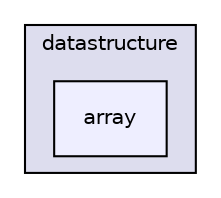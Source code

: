 digraph "/gsa/yktgsa-h1/01/pengwu/Web20/Analytics/ibm_ppl/datastructure/array" {
  compound=true
  node [ fontsize="10", fontname="Helvetica"];
  edge [ labelfontsize="10", labelfontname="Helvetica"];
  subgraph clusterdir_485def94d9d47ec400cfa3c13f568403 {
    graph [ bgcolor="#ddddee", pencolor="black", label="datastructure" fontname="Helvetica", fontsize="10", URL="dir_485def94d9d47ec400cfa3c13f568403.html"]
  dir_8d03844fa69ac6d4d4bbcdcb274b26e0 [shape=box, label="array", style="filled", fillcolor="#eeeeff", pencolor="black", URL="dir_8d03844fa69ac6d4d4bbcdcb274b26e0.html"];
  }
}
